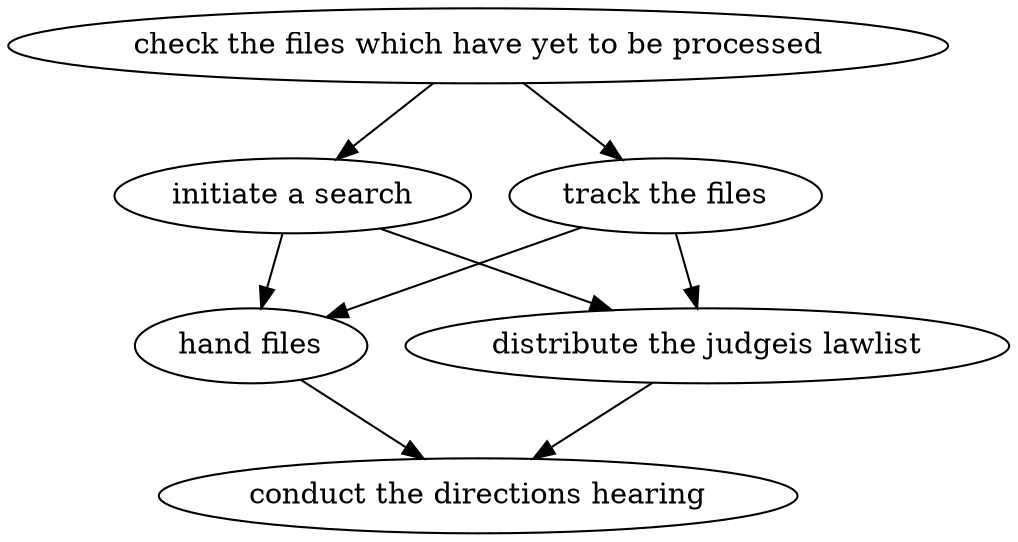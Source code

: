 strict digraph "doc-3.2" {
	graph [name="doc-3.2"];
	"check the files which have yet to be processed"	[attrs="{'type': 'Activity', 'label': 'check the files which have yet to be processed'}"];
	"initiate a search"	[attrs="{'type': 'Activity', 'label': 'initiate a search'}"];
	"check the files which have yet to be processed" -> "initiate a search"	[attrs="{'type': 'flow', 'label': 'flow'}"];
	"track the files"	[attrs="{'type': 'Activity', 'label': 'track the files'}"];
	"check the files which have yet to be processed" -> "track the files"	[attrs="{'type': 'flow', 'label': 'flow'}"];
	"hand files"	[attrs="{'type': 'Activity', 'label': 'hand files'}"];
	"initiate a search" -> "hand files"	[attrs="{'type': 'flow', 'label': 'flow'}"];
	"distribute the judgeis lawlist"	[attrs="{'type': 'Activity', 'label': 'distribute the judgeis lawlist'}"];
	"initiate a search" -> "distribute the judgeis lawlist"	[attrs="{'type': 'flow', 'label': 'flow'}"];
	"track the files" -> "hand files"	[attrs="{'type': 'flow', 'label': 'flow'}"];
	"track the files" -> "distribute the judgeis lawlist"	[attrs="{'type': 'flow', 'label': 'flow'}"];
	"conduct the directions hearing"	[attrs="{'type': 'Activity', 'label': 'conduct the directions hearing'}"];
	"hand files" -> "conduct the directions hearing"	[attrs="{'type': 'flow', 'label': 'flow'}"];
	"distribute the judgeis lawlist" -> "conduct the directions hearing"	[attrs="{'type': 'flow', 'label': 'flow'}"];
}
